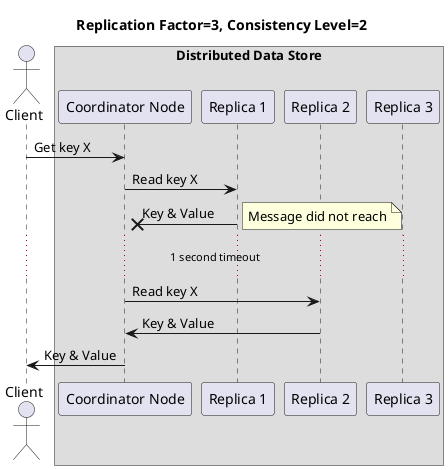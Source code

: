 @startuml

title Replication Factor=3, Consistency Level=2

actor Client as C
box "Distributed Data Store"
participant "Coordinator Node" as CN
participant "Replica 1" as N1
participant "Replica 2" as N2
participant "Replica 3" as N3
end box


C -> CN : Get key X
CN -> N1 : Read key X
N1 ->x CN : Key & Value
note right: Message did not reach
...1 second timeout...
CN -> N2 : Read key X
N2 -> CN : Key & Value
CN -> C : Key & Value


@enduml